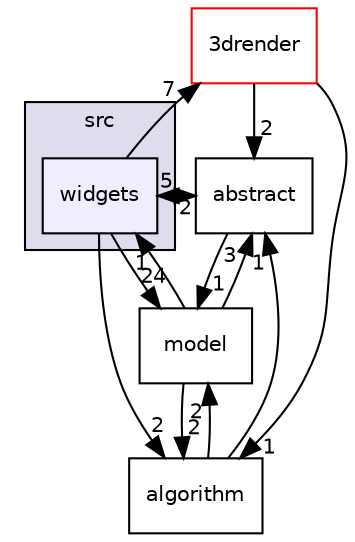 digraph "D:/code/MRCEditor/src/widgets" {
  compound=true
  node [ fontsize="10", fontname="Helvetica"];
  edge [ labelfontsize="10", labelfontname="Helvetica"];
  subgraph clusterdir_68267d1309a1af8e8297ef4c3efbcdba {
    graph [ bgcolor="#ddddee", pencolor="black", label="src" fontname="Helvetica", fontsize="10", URL="dir_68267d1309a1af8e8297ef4c3efbcdba.html"]
  dir_0abdee562046be6f5823d1ca8c3fd13c [shape=box, label="widgets", style="filled", fillcolor="#eeeeff", pencolor="black", URL="dir_0abdee562046be6f5823d1ca8c3fd13c.html"];
  }
  dir_4730a5303449a2e0c7d1551f94d9984f [shape=box label="abstract" URL="dir_4730a5303449a2e0c7d1551f94d9984f.html"];
  dir_b5d71da624fb86aa002933499844614e [shape=box label="3drender" fillcolor="white" style="filled" color="red" URL="dir_b5d71da624fb86aa002933499844614e.html"];
  dir_5dd65160827af56e6353642206b80129 [shape=box label="model" URL="dir_5dd65160827af56e6353642206b80129.html"];
  dir_fbc178c12bd249518b3c0868875b8083 [shape=box label="algorithm" URL="dir_fbc178c12bd249518b3c0868875b8083.html"];
  dir_0abdee562046be6f5823d1ca8c3fd13c->dir_4730a5303449a2e0c7d1551f94d9984f [headlabel="5", labeldistance=1.5 headhref="dir_000007_000004.html"];
  dir_0abdee562046be6f5823d1ca8c3fd13c->dir_b5d71da624fb86aa002933499844614e [headlabel="7", labeldistance=1.5 headhref="dir_000007_000001.html"];
  dir_0abdee562046be6f5823d1ca8c3fd13c->dir_5dd65160827af56e6353642206b80129 [headlabel="24", labeldistance=1.5 headhref="dir_000007_000006.html"];
  dir_0abdee562046be6f5823d1ca8c3fd13c->dir_fbc178c12bd249518b3c0868875b8083 [headlabel="2", labeldistance=1.5 headhref="dir_000007_000005.html"];
  dir_4730a5303449a2e0c7d1551f94d9984f->dir_0abdee562046be6f5823d1ca8c3fd13c [headlabel="2", labeldistance=1.5 headhref="dir_000004_000007.html"];
  dir_4730a5303449a2e0c7d1551f94d9984f->dir_5dd65160827af56e6353642206b80129 [headlabel="1", labeldistance=1.5 headhref="dir_000004_000006.html"];
  dir_b5d71da624fb86aa002933499844614e->dir_4730a5303449a2e0c7d1551f94d9984f [headlabel="2", labeldistance=1.5 headhref="dir_000001_000004.html"];
  dir_b5d71da624fb86aa002933499844614e->dir_fbc178c12bd249518b3c0868875b8083 [headlabel="1", labeldistance=1.5 headhref="dir_000001_000005.html"];
  dir_5dd65160827af56e6353642206b80129->dir_0abdee562046be6f5823d1ca8c3fd13c [headlabel="1", labeldistance=1.5 headhref="dir_000006_000007.html"];
  dir_5dd65160827af56e6353642206b80129->dir_4730a5303449a2e0c7d1551f94d9984f [headlabel="3", labeldistance=1.5 headhref="dir_000006_000004.html"];
  dir_5dd65160827af56e6353642206b80129->dir_fbc178c12bd249518b3c0868875b8083 [headlabel="2", labeldistance=1.5 headhref="dir_000006_000005.html"];
  dir_fbc178c12bd249518b3c0868875b8083->dir_4730a5303449a2e0c7d1551f94d9984f [headlabel="1", labeldistance=1.5 headhref="dir_000005_000004.html"];
  dir_fbc178c12bd249518b3c0868875b8083->dir_5dd65160827af56e6353642206b80129 [headlabel="2", labeldistance=1.5 headhref="dir_000005_000006.html"];
}
